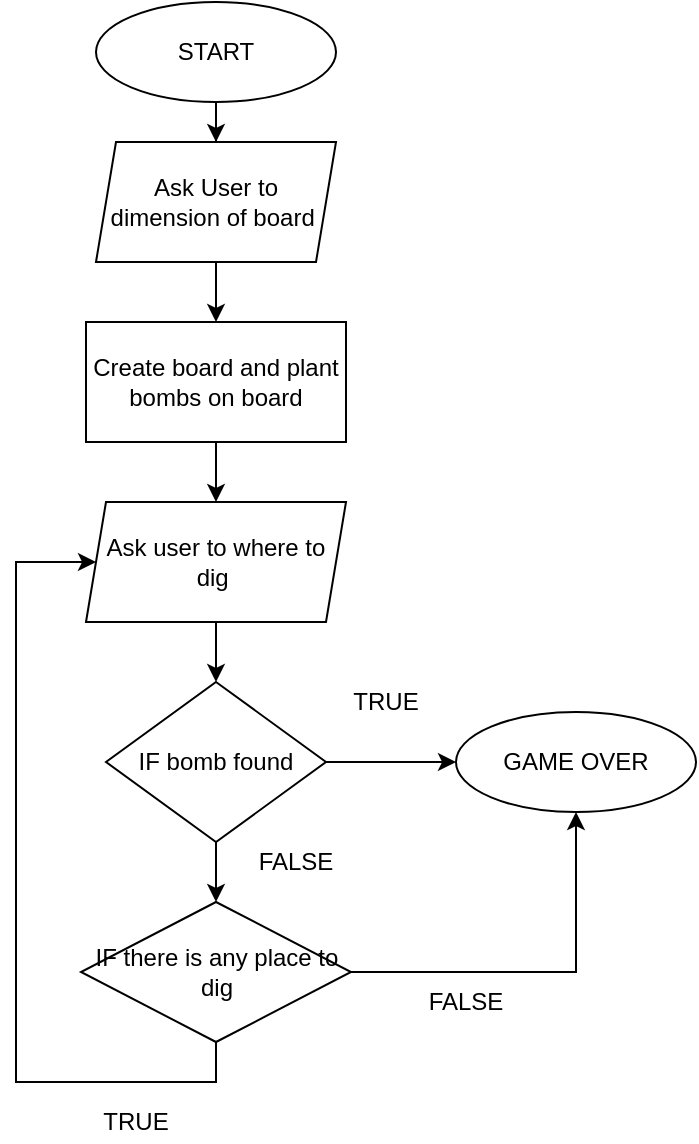<mxfile version="14.1.9" type="github">
  <diagram id="C5RBs43oDa-KdzZeNtuy" name="Page-1">
    <mxGraphModel dx="868" dy="520" grid="1" gridSize="10" guides="1" tooltips="1" connect="1" arrows="1" fold="1" page="1" pageScale="1" pageWidth="827" pageHeight="1169" math="0" shadow="0">
      <root>
        <mxCell id="WIyWlLk6GJQsqaUBKTNV-0" />
        <mxCell id="WIyWlLk6GJQsqaUBKTNV-1" parent="WIyWlLk6GJQsqaUBKTNV-0" />
        <mxCell id="1WzWz1-zLdEJLsXIyBp_-2" value="" style="edgeStyle=orthogonalEdgeStyle;rounded=0;orthogonalLoop=1;jettySize=auto;html=1;" edge="1" parent="WIyWlLk6GJQsqaUBKTNV-1" source="1WzWz1-zLdEJLsXIyBp_-0" target="1WzWz1-zLdEJLsXIyBp_-1">
          <mxGeometry relative="1" as="geometry" />
        </mxCell>
        <mxCell id="1WzWz1-zLdEJLsXIyBp_-0" value="START" style="ellipse;whiteSpace=wrap;html=1;" vertex="1" parent="WIyWlLk6GJQsqaUBKTNV-1">
          <mxGeometry x="160" y="40" width="120" height="50" as="geometry" />
        </mxCell>
        <mxCell id="1WzWz1-zLdEJLsXIyBp_-4" value="" style="edgeStyle=orthogonalEdgeStyle;rounded=0;orthogonalLoop=1;jettySize=auto;html=1;" edge="1" parent="WIyWlLk6GJQsqaUBKTNV-1" source="1WzWz1-zLdEJLsXIyBp_-1" target="1WzWz1-zLdEJLsXIyBp_-3">
          <mxGeometry relative="1" as="geometry" />
        </mxCell>
        <mxCell id="1WzWz1-zLdEJLsXIyBp_-1" value="Ask User to dimension of board&amp;nbsp;" style="shape=parallelogram;perimeter=parallelogramPerimeter;whiteSpace=wrap;html=1;fixedSize=1;size=10;" vertex="1" parent="WIyWlLk6GJQsqaUBKTNV-1">
          <mxGeometry x="160" y="110" width="120" height="60" as="geometry" />
        </mxCell>
        <mxCell id="1WzWz1-zLdEJLsXIyBp_-6" value="" style="edgeStyle=orthogonalEdgeStyle;rounded=0;orthogonalLoop=1;jettySize=auto;html=1;" edge="1" parent="WIyWlLk6GJQsqaUBKTNV-1" source="1WzWz1-zLdEJLsXIyBp_-3" target="1WzWz1-zLdEJLsXIyBp_-5">
          <mxGeometry relative="1" as="geometry" />
        </mxCell>
        <mxCell id="1WzWz1-zLdEJLsXIyBp_-3" value="Create board and plant bombs on board" style="rounded=0;whiteSpace=wrap;html=1;" vertex="1" parent="WIyWlLk6GJQsqaUBKTNV-1">
          <mxGeometry x="155" y="200" width="130" height="60" as="geometry" />
        </mxCell>
        <mxCell id="1WzWz1-zLdEJLsXIyBp_-8" value="" style="edgeStyle=orthogonalEdgeStyle;rounded=0;orthogonalLoop=1;jettySize=auto;html=1;" edge="1" parent="WIyWlLk6GJQsqaUBKTNV-1" source="1WzWz1-zLdEJLsXIyBp_-5" target="1WzWz1-zLdEJLsXIyBp_-7">
          <mxGeometry relative="1" as="geometry" />
        </mxCell>
        <mxCell id="1WzWz1-zLdEJLsXIyBp_-5" value="Ask user to where to dig&amp;nbsp;" style="shape=parallelogram;perimeter=parallelogramPerimeter;whiteSpace=wrap;html=1;fixedSize=1;size=10;" vertex="1" parent="WIyWlLk6GJQsqaUBKTNV-1">
          <mxGeometry x="155" y="290" width="130" height="60" as="geometry" />
        </mxCell>
        <mxCell id="1WzWz1-zLdEJLsXIyBp_-16" value="" style="edgeStyle=orthogonalEdgeStyle;rounded=0;orthogonalLoop=1;jettySize=auto;html=1;fontFamily=Helvetica;" edge="1" parent="WIyWlLk6GJQsqaUBKTNV-1" source="1WzWz1-zLdEJLsXIyBp_-7" target="1WzWz1-zLdEJLsXIyBp_-9">
          <mxGeometry relative="1" as="geometry" />
        </mxCell>
        <mxCell id="1WzWz1-zLdEJLsXIyBp_-18" value="" style="edgeStyle=orthogonalEdgeStyle;rounded=0;orthogonalLoop=1;jettySize=auto;html=1;fontFamily=Helvetica;" edge="1" parent="WIyWlLk6GJQsqaUBKTNV-1" source="1WzWz1-zLdEJLsXIyBp_-7" target="1WzWz1-zLdEJLsXIyBp_-17">
          <mxGeometry relative="1" as="geometry" />
        </mxCell>
        <mxCell id="1WzWz1-zLdEJLsXIyBp_-7" value="IF bomb found" style="rhombus;whiteSpace=wrap;html=1;" vertex="1" parent="WIyWlLk6GJQsqaUBKTNV-1">
          <mxGeometry x="165" y="380" width="110" height="80" as="geometry" />
        </mxCell>
        <mxCell id="1WzWz1-zLdEJLsXIyBp_-9" value="GAME OVER" style="ellipse;whiteSpace=wrap;html=1;" vertex="1" parent="WIyWlLk6GJQsqaUBKTNV-1">
          <mxGeometry x="340" y="395" width="120" height="50" as="geometry" />
        </mxCell>
        <mxCell id="1WzWz1-zLdEJLsXIyBp_-11" value="TRUE" style="text;html=1;strokeColor=none;fillColor=none;align=center;verticalAlign=middle;whiteSpace=wrap;rounded=0;fontFamily=Helvetica;" vertex="1" parent="WIyWlLk6GJQsqaUBKTNV-1">
          <mxGeometry x="285" y="380" width="40" height="20" as="geometry" />
        </mxCell>
        <mxCell id="1WzWz1-zLdEJLsXIyBp_-20" style="edgeStyle=orthogonalEdgeStyle;rounded=0;orthogonalLoop=1;jettySize=auto;html=1;exitX=0.5;exitY=1;exitDx=0;exitDy=0;entryX=0;entryY=0.5;entryDx=0;entryDy=0;fontFamily=Helvetica;" edge="1" parent="WIyWlLk6GJQsqaUBKTNV-1" source="1WzWz1-zLdEJLsXIyBp_-17" target="1WzWz1-zLdEJLsXIyBp_-5">
          <mxGeometry relative="1" as="geometry">
            <Array as="points">
              <mxPoint x="220" y="580" />
              <mxPoint x="120" y="580" />
              <mxPoint x="120" y="320" />
            </Array>
          </mxGeometry>
        </mxCell>
        <mxCell id="1WzWz1-zLdEJLsXIyBp_-22" style="edgeStyle=orthogonalEdgeStyle;rounded=0;orthogonalLoop=1;jettySize=auto;html=1;exitX=1;exitY=0.5;exitDx=0;exitDy=0;entryX=0.5;entryY=1;entryDx=0;entryDy=0;fontFamily=Helvetica;" edge="1" parent="WIyWlLk6GJQsqaUBKTNV-1" source="1WzWz1-zLdEJLsXIyBp_-17" target="1WzWz1-zLdEJLsXIyBp_-9">
          <mxGeometry relative="1" as="geometry" />
        </mxCell>
        <mxCell id="1WzWz1-zLdEJLsXIyBp_-17" value="&lt;font style=&quot;font-size: 12px&quot;&gt;IF there is any place to dig&lt;/font&gt;" style="rhombus;whiteSpace=wrap;html=1;fontFamily=Helvetica;" vertex="1" parent="WIyWlLk6GJQsqaUBKTNV-1">
          <mxGeometry x="152.5" y="490" width="135" height="70" as="geometry" />
        </mxCell>
        <mxCell id="1WzWz1-zLdEJLsXIyBp_-19" value="FALSE" style="text;html=1;strokeColor=none;fillColor=none;align=center;verticalAlign=middle;whiteSpace=wrap;rounded=0;fontFamily=Helvetica;" vertex="1" parent="WIyWlLk6GJQsqaUBKTNV-1">
          <mxGeometry x="240" y="460" width="40" height="20" as="geometry" />
        </mxCell>
        <mxCell id="1WzWz1-zLdEJLsXIyBp_-21" value="TRUE" style="text;html=1;strokeColor=none;fillColor=none;align=center;verticalAlign=middle;whiteSpace=wrap;rounded=0;fontFamily=Helvetica;" vertex="1" parent="WIyWlLk6GJQsqaUBKTNV-1">
          <mxGeometry x="160" y="590" width="40" height="20" as="geometry" />
        </mxCell>
        <mxCell id="1WzWz1-zLdEJLsXIyBp_-23" value="FALSE" style="text;html=1;strokeColor=none;fillColor=none;align=center;verticalAlign=middle;whiteSpace=wrap;rounded=0;fontFamily=Helvetica;" vertex="1" parent="WIyWlLk6GJQsqaUBKTNV-1">
          <mxGeometry x="325" y="530" width="40" height="20" as="geometry" />
        </mxCell>
      </root>
    </mxGraphModel>
  </diagram>
</mxfile>
